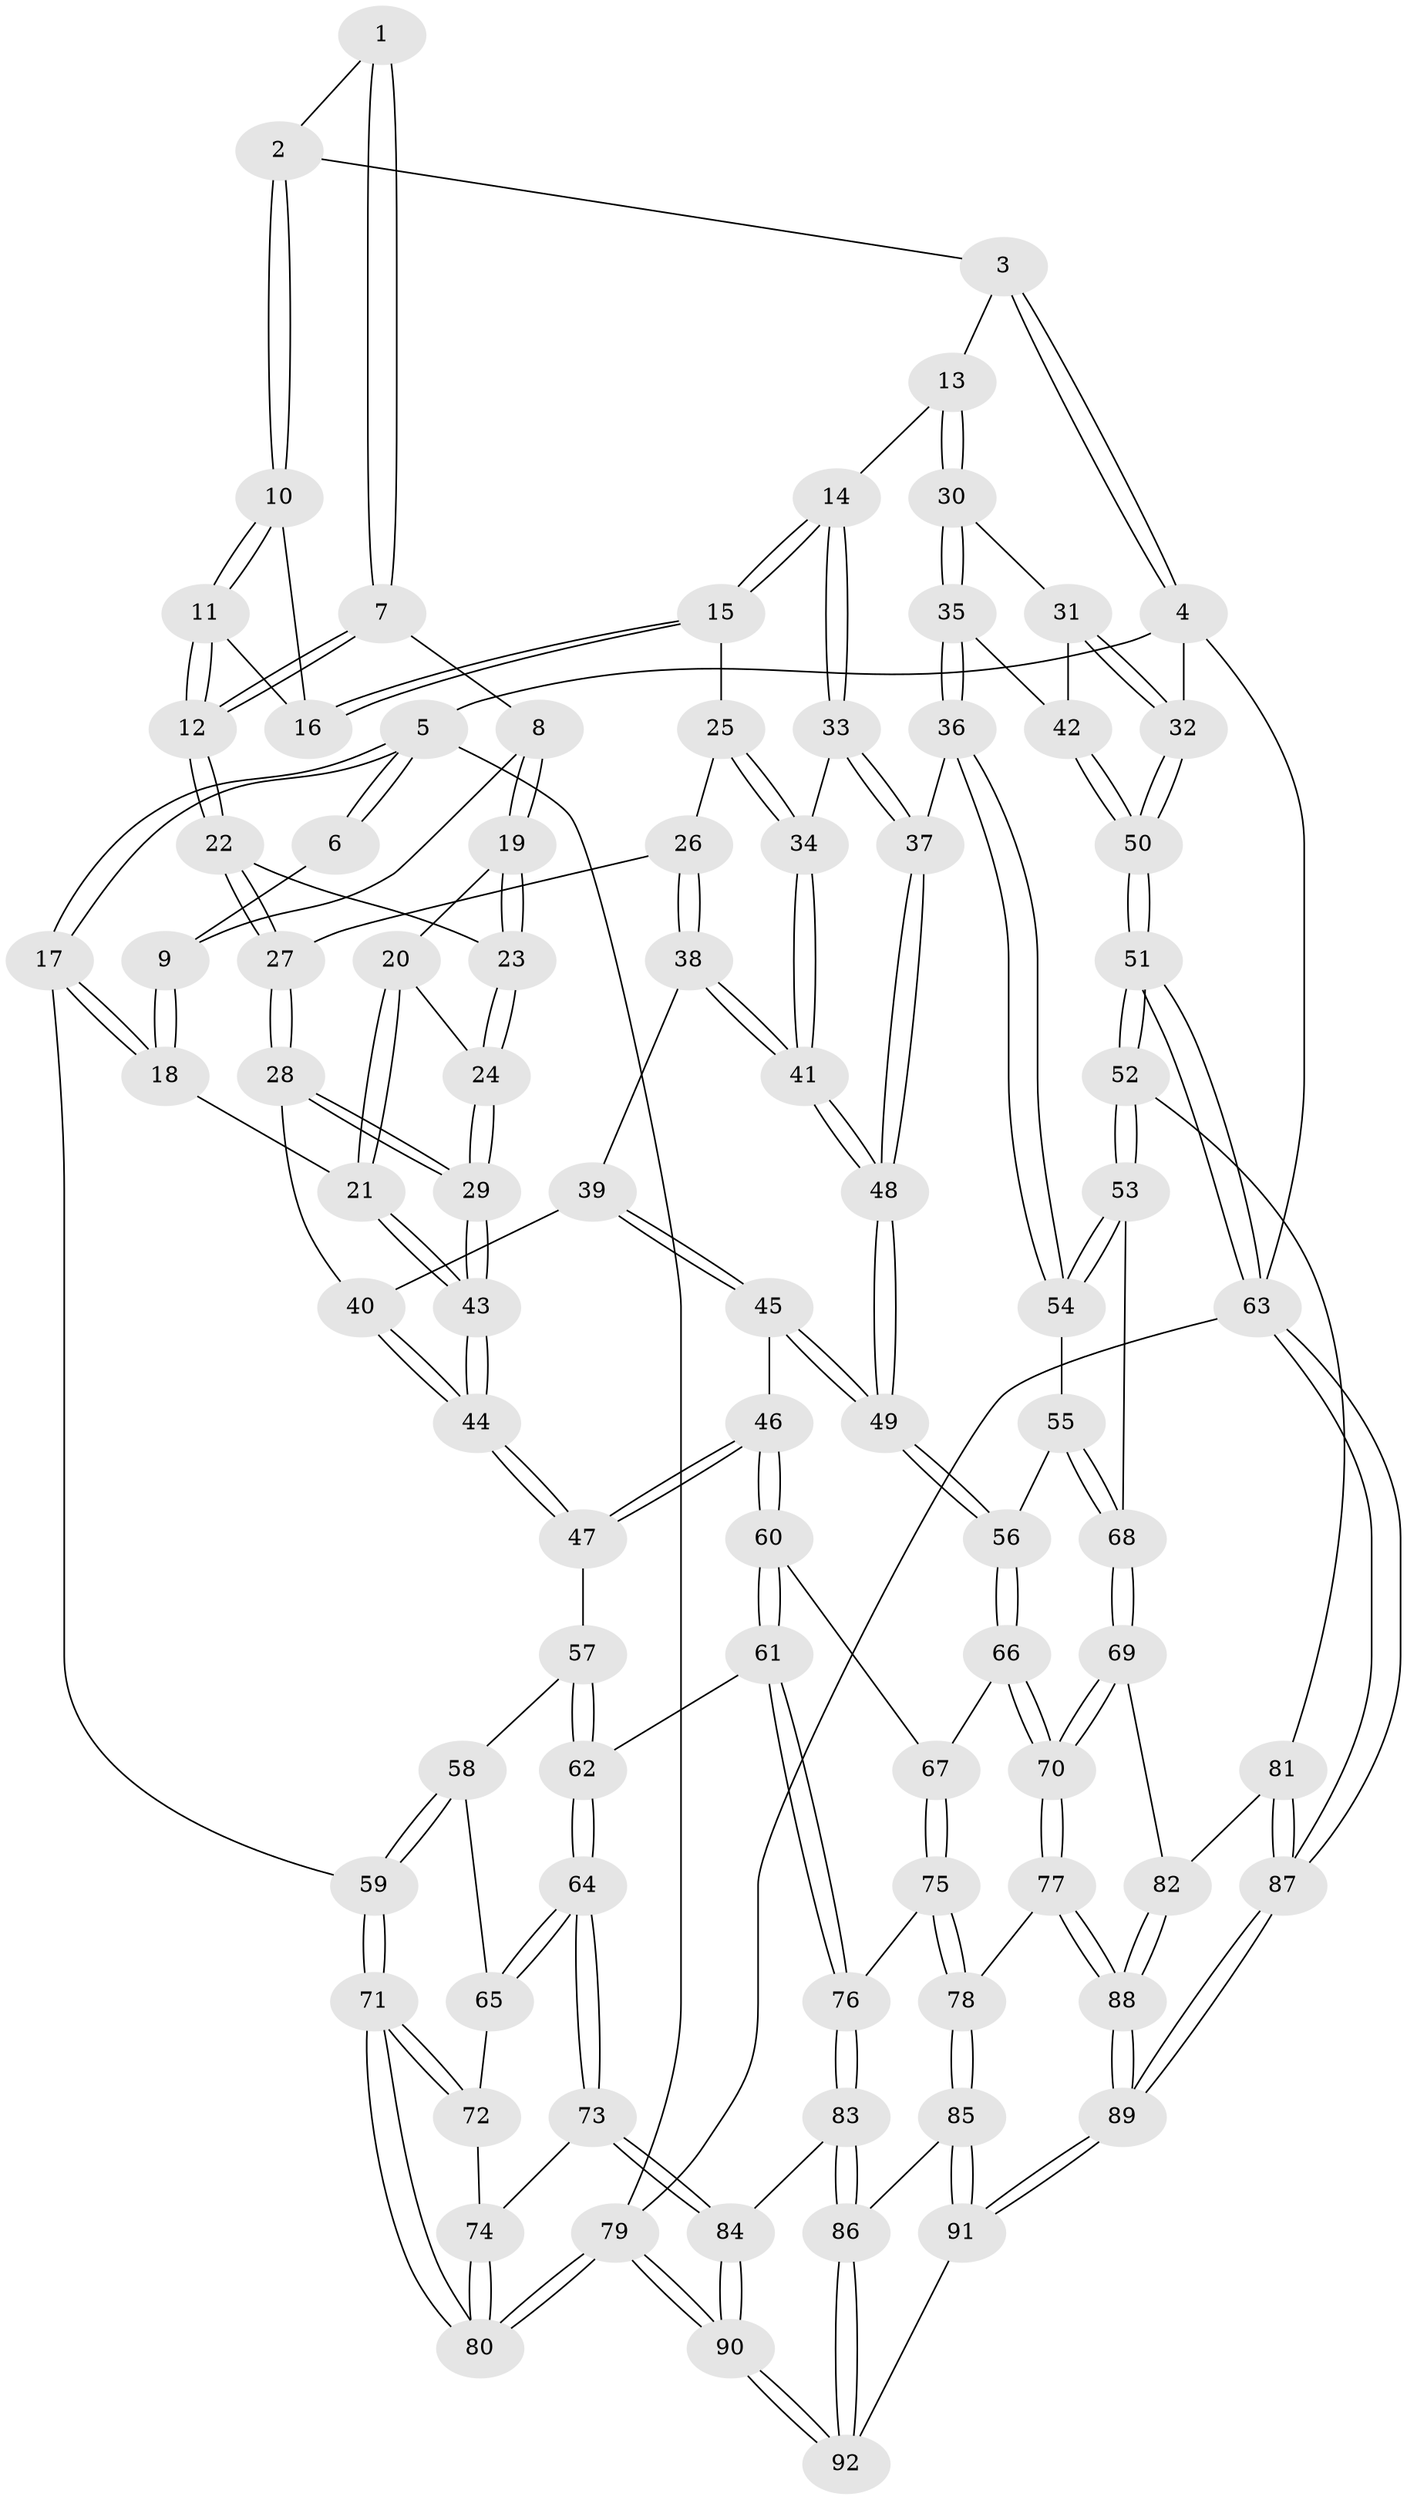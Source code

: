 // coarse degree distribution, {4: 0.3055555555555556, 9: 0.05555555555555555, 2: 0.1111111111111111, 5: 0.19444444444444445, 3: 0.19444444444444445, 6: 0.1111111111111111, 8: 0.027777777777777776}
// Generated by graph-tools (version 1.1) at 2025/21/03/04/25 18:21:18]
// undirected, 92 vertices, 227 edges
graph export_dot {
graph [start="1"]
  node [color=gray90,style=filled];
  1 [pos="+0.3258715549734803+0"];
  2 [pos="+0.6086678115349531+0"];
  3 [pos="+0.6496850282254515+0"];
  4 [pos="+1+0"];
  5 [pos="+0+0"];
  6 [pos="+0.12725921805818194+0"];
  7 [pos="+0.34623934087422786+0.07278446205423483"];
  8 [pos="+0.1804808091024707+0.1206761987797841"];
  9 [pos="+0.12684214336091812+0"];
  10 [pos="+0.5928393652634243+0"];
  11 [pos="+0.4284636015138313+0.15524224505724868"];
  12 [pos="+0.4186741692597505+0.16075030080411642"];
  13 [pos="+0.7754154838987958+0.18698415836244056"];
  14 [pos="+0.7288596830365058+0.19964659482760552"];
  15 [pos="+0.6624180117852709+0.18004803065703764"];
  16 [pos="+0.6296391569225919+0.146196113887029"];
  17 [pos="+0+0.2783217431428791"];
  18 [pos="+0+0.2764301361912856"];
  19 [pos="+0.17803524654994068+0.13080732926491268"];
  20 [pos="+0.17108652331801513+0.14240206070916211"];
  21 [pos="+0+0.28544808291610246"];
  22 [pos="+0.41389853364765633+0.1818785819336809"];
  23 [pos="+0.3119933513029558+0.20876870617362847"];
  24 [pos="+0.22449659181719772+0.29797260605581943"];
  25 [pos="+0.5727332936412796+0.27152023799593455"];
  26 [pos="+0.4342730730645402+0.23254184154501542"];
  27 [pos="+0.4220632842900994+0.21518198897773305"];
  28 [pos="+0.34162241190777104+0.3054846406685082"];
  29 [pos="+0.21859258762627615+0.3332363676841463"];
  30 [pos="+0.8470935314724124+0.18679766849235527"];
  31 [pos="+0.9788624955255558+0.15391314679947635"];
  32 [pos="+1+0.07694737611972732"];
  33 [pos="+0.6990915586449201+0.3267566831114957"];
  34 [pos="+0.5809748265450951+0.3878735005294475"];
  35 [pos="+0.7904884181192113+0.4264456745286679"];
  36 [pos="+0.7792133842932963+0.43187829310287584"];
  37 [pos="+0.7776028391186902+0.43138910332783487"];
  38 [pos="+0.4590667543398808+0.3754678348865523"];
  39 [pos="+0.388969735063377+0.3911872218179938"];
  40 [pos="+0.3729010476698655+0.3869359486581883"];
  41 [pos="+0.5484646695436993+0.4453517158874926"];
  42 [pos="+0.8218909365970078+0.42538281880962575"];
  43 [pos="+0.169058463283173+0.41780195386912333"];
  44 [pos="+0.17583866158542344+0.4312983462906934"];
  45 [pos="+0.36144390716671015+0.5305884760942298"];
  46 [pos="+0.30849315892753804+0.5518030679533648"];
  47 [pos="+0.17784935572710533+0.4413024742840335"];
  48 [pos="+0.5585284891513995+0.49956688807365063"];
  49 [pos="+0.5549736433366715+0.5175927385454459"];
  50 [pos="+1+0.4713043311978383"];
  51 [pos="+1+0.6151893402380405"];
  52 [pos="+1+0.6387863097964004"];
  53 [pos="+0.9390854007311916+0.6277750534767866"];
  54 [pos="+0.7854766114631537+0.500346736713682"];
  55 [pos="+0.7087383499039043+0.6089274501474081"];
  56 [pos="+0.5639678597788714+0.5469576654441783"];
  57 [pos="+0.1454376120084421+0.4985308600346689"];
  58 [pos="+0.09649609263765672+0.5605701755752049"];
  59 [pos="+0+0.5279151927653286"];
  60 [pos="+0.3117286487849168+0.640320740991369"];
  61 [pos="+0.2866768170561624+0.6767301151173668"];
  62 [pos="+0.21995869284264852+0.7176858269013302"];
  63 [pos="+1+1"];
  64 [pos="+0.1953717909532435+0.7398399844505841"];
  65 [pos="+0.08028332492805539+0.6602215101862897"];
  66 [pos="+0.534021686574996+0.6339749401482228"];
  67 [pos="+0.4378900708298111+0.6803342204290789"];
  68 [pos="+0.7488326369960148+0.6619595413820577"];
  69 [pos="+0.7166923055275112+0.7771801264320354"];
  70 [pos="+0.6049635700572228+0.8188099663258838"];
  71 [pos="+0+0.7499510778785723"];
  72 [pos="+0.06138634175844483+0.6685647187180113"];
  73 [pos="+0.1852415390764854+0.8341753057187157"];
  74 [pos="+0.06189212340052216+0.8294589044107933"];
  75 [pos="+0.42329902496761956+0.7913972805314803"];
  76 [pos="+0.3755436936145242+0.8023116079206459"];
  77 [pos="+0.5845109345250015+0.8512965071673345"];
  78 [pos="+0.5453376218635004+0.8677083783236883"];
  79 [pos="+0+1"];
  80 [pos="+0+0.9024195597408228"];
  81 [pos="+0.8652610287305703+0.8126259137575113"];
  82 [pos="+0.7586689744541315+0.8038001795565838"];
  83 [pos="+0.31717836168676933+0.8693972953098729"];
  84 [pos="+0.21063272832926097+0.8816489893579215"];
  85 [pos="+0.5411007559686036+0.8736137854784886"];
  86 [pos="+0.41624620304096244+0.9547005461477815"];
  87 [pos="+1+1"];
  88 [pos="+0.7994677866049519+1"];
  89 [pos="+0.905932154559811+1"];
  90 [pos="+0.12680618954464104+1"];
  91 [pos="+0.5429994675533041+1"];
  92 [pos="+0.3533705551844274+1"];
  1 -- 2;
  1 -- 7;
  1 -- 7;
  2 -- 3;
  2 -- 10;
  2 -- 10;
  3 -- 4;
  3 -- 4;
  3 -- 13;
  4 -- 5;
  4 -- 32;
  4 -- 63;
  5 -- 6;
  5 -- 6;
  5 -- 17;
  5 -- 17;
  5 -- 79;
  6 -- 9;
  7 -- 8;
  7 -- 12;
  7 -- 12;
  8 -- 9;
  8 -- 19;
  8 -- 19;
  9 -- 18;
  9 -- 18;
  10 -- 11;
  10 -- 11;
  10 -- 16;
  11 -- 12;
  11 -- 12;
  11 -- 16;
  12 -- 22;
  12 -- 22;
  13 -- 14;
  13 -- 30;
  13 -- 30;
  14 -- 15;
  14 -- 15;
  14 -- 33;
  14 -- 33;
  15 -- 16;
  15 -- 16;
  15 -- 25;
  17 -- 18;
  17 -- 18;
  17 -- 59;
  18 -- 21;
  19 -- 20;
  19 -- 23;
  19 -- 23;
  20 -- 21;
  20 -- 21;
  20 -- 24;
  21 -- 43;
  21 -- 43;
  22 -- 23;
  22 -- 27;
  22 -- 27;
  23 -- 24;
  23 -- 24;
  24 -- 29;
  24 -- 29;
  25 -- 26;
  25 -- 34;
  25 -- 34;
  26 -- 27;
  26 -- 38;
  26 -- 38;
  27 -- 28;
  27 -- 28;
  28 -- 29;
  28 -- 29;
  28 -- 40;
  29 -- 43;
  29 -- 43;
  30 -- 31;
  30 -- 35;
  30 -- 35;
  31 -- 32;
  31 -- 32;
  31 -- 42;
  32 -- 50;
  32 -- 50;
  33 -- 34;
  33 -- 37;
  33 -- 37;
  34 -- 41;
  34 -- 41;
  35 -- 36;
  35 -- 36;
  35 -- 42;
  36 -- 37;
  36 -- 54;
  36 -- 54;
  37 -- 48;
  37 -- 48;
  38 -- 39;
  38 -- 41;
  38 -- 41;
  39 -- 40;
  39 -- 45;
  39 -- 45;
  40 -- 44;
  40 -- 44;
  41 -- 48;
  41 -- 48;
  42 -- 50;
  42 -- 50;
  43 -- 44;
  43 -- 44;
  44 -- 47;
  44 -- 47;
  45 -- 46;
  45 -- 49;
  45 -- 49;
  46 -- 47;
  46 -- 47;
  46 -- 60;
  46 -- 60;
  47 -- 57;
  48 -- 49;
  48 -- 49;
  49 -- 56;
  49 -- 56;
  50 -- 51;
  50 -- 51;
  51 -- 52;
  51 -- 52;
  51 -- 63;
  51 -- 63;
  52 -- 53;
  52 -- 53;
  52 -- 81;
  53 -- 54;
  53 -- 54;
  53 -- 68;
  54 -- 55;
  55 -- 56;
  55 -- 68;
  55 -- 68;
  56 -- 66;
  56 -- 66;
  57 -- 58;
  57 -- 62;
  57 -- 62;
  58 -- 59;
  58 -- 59;
  58 -- 65;
  59 -- 71;
  59 -- 71;
  60 -- 61;
  60 -- 61;
  60 -- 67;
  61 -- 62;
  61 -- 76;
  61 -- 76;
  62 -- 64;
  62 -- 64;
  63 -- 87;
  63 -- 87;
  63 -- 79;
  64 -- 65;
  64 -- 65;
  64 -- 73;
  64 -- 73;
  65 -- 72;
  66 -- 67;
  66 -- 70;
  66 -- 70;
  67 -- 75;
  67 -- 75;
  68 -- 69;
  68 -- 69;
  69 -- 70;
  69 -- 70;
  69 -- 82;
  70 -- 77;
  70 -- 77;
  71 -- 72;
  71 -- 72;
  71 -- 80;
  71 -- 80;
  72 -- 74;
  73 -- 74;
  73 -- 84;
  73 -- 84;
  74 -- 80;
  74 -- 80;
  75 -- 76;
  75 -- 78;
  75 -- 78;
  76 -- 83;
  76 -- 83;
  77 -- 78;
  77 -- 88;
  77 -- 88;
  78 -- 85;
  78 -- 85;
  79 -- 80;
  79 -- 80;
  79 -- 90;
  79 -- 90;
  81 -- 82;
  81 -- 87;
  81 -- 87;
  82 -- 88;
  82 -- 88;
  83 -- 84;
  83 -- 86;
  83 -- 86;
  84 -- 90;
  84 -- 90;
  85 -- 86;
  85 -- 91;
  85 -- 91;
  86 -- 92;
  86 -- 92;
  87 -- 89;
  87 -- 89;
  88 -- 89;
  88 -- 89;
  89 -- 91;
  89 -- 91;
  90 -- 92;
  90 -- 92;
  91 -- 92;
}
